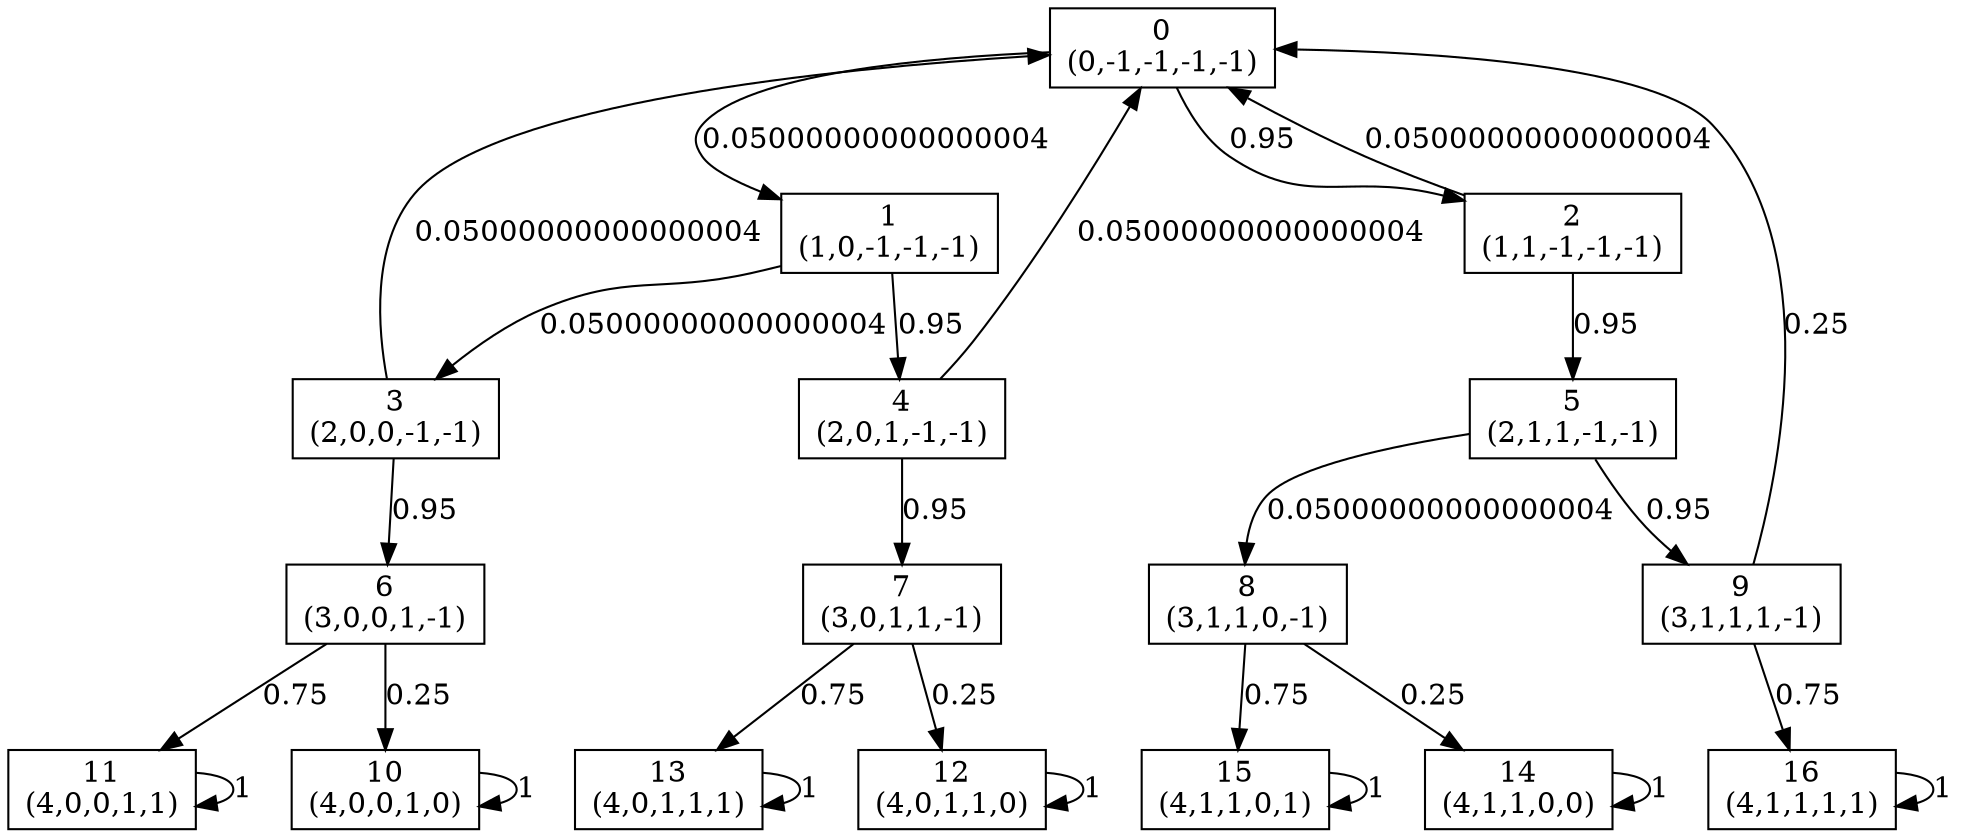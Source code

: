 digraph P {
node [shape=box];
0 -> 1 [ label="0.05000000000000004" ];
0 -> 2 [ label="0.95" ];
1 -> 3 [ label="0.05000000000000004" ];
1 -> 4 [ label="0.95" ];
2 -> 0 [ label="0.05000000000000004" ];
2 -> 5 [ label="0.95" ];
3 -> 0 [ label="0.05000000000000004" ];
3 -> 6 [ label="0.95" ];
4 -> 0 [ label="0.05000000000000004" ];
4 -> 7 [ label="0.95" ];
5 -> 8 [ label="0.05000000000000004" ];
5 -> 9 [ label="0.95" ];
6 -> 10 [ label="0.25" ];
6 -> 11 [ label="0.75" ];
7 -> 12 [ label="0.25" ];
7 -> 13 [ label="0.75" ];
8 -> 14 [ label="0.25" ];
8 -> 15 [ label="0.75" ];
9 -> 0 [ label="0.25" ];
9 -> 16 [ label="0.75" ];
10 -> 10 [ label="1" ];
11 -> 11 [ label="1" ];
12 -> 12 [ label="1" ];
13 -> 13 [ label="1" ];
14 -> 14 [ label="1" ];
15 -> 15 [ label="1" ];
16 -> 16 [ label="1" ];
0 [label="0\n(0,-1,-1,-1,-1)"];
1 [label="1\n(1,0,-1,-1,-1)"];
2 [label="2\n(1,1,-1,-1,-1)"];
3 [label="3\n(2,0,0,-1,-1)"];
4 [label="4\n(2,0,1,-1,-1)"];
5 [label="5\n(2,1,1,-1,-1)"];
6 [label="6\n(3,0,0,1,-1)"];
7 [label="7\n(3,0,1,1,-1)"];
8 [label="8\n(3,1,1,0,-1)"];
9 [label="9\n(3,1,1,1,-1)"];
10 [label="10\n(4,0,0,1,0)"];
11 [label="11\n(4,0,0,1,1)"];
12 [label="12\n(4,0,1,1,0)"];
13 [label="13\n(4,0,1,1,1)"];
14 [label="14\n(4,1,1,0,0)"];
15 [label="15\n(4,1,1,0,1)"];
16 [label="16\n(4,1,1,1,1)"];
}
